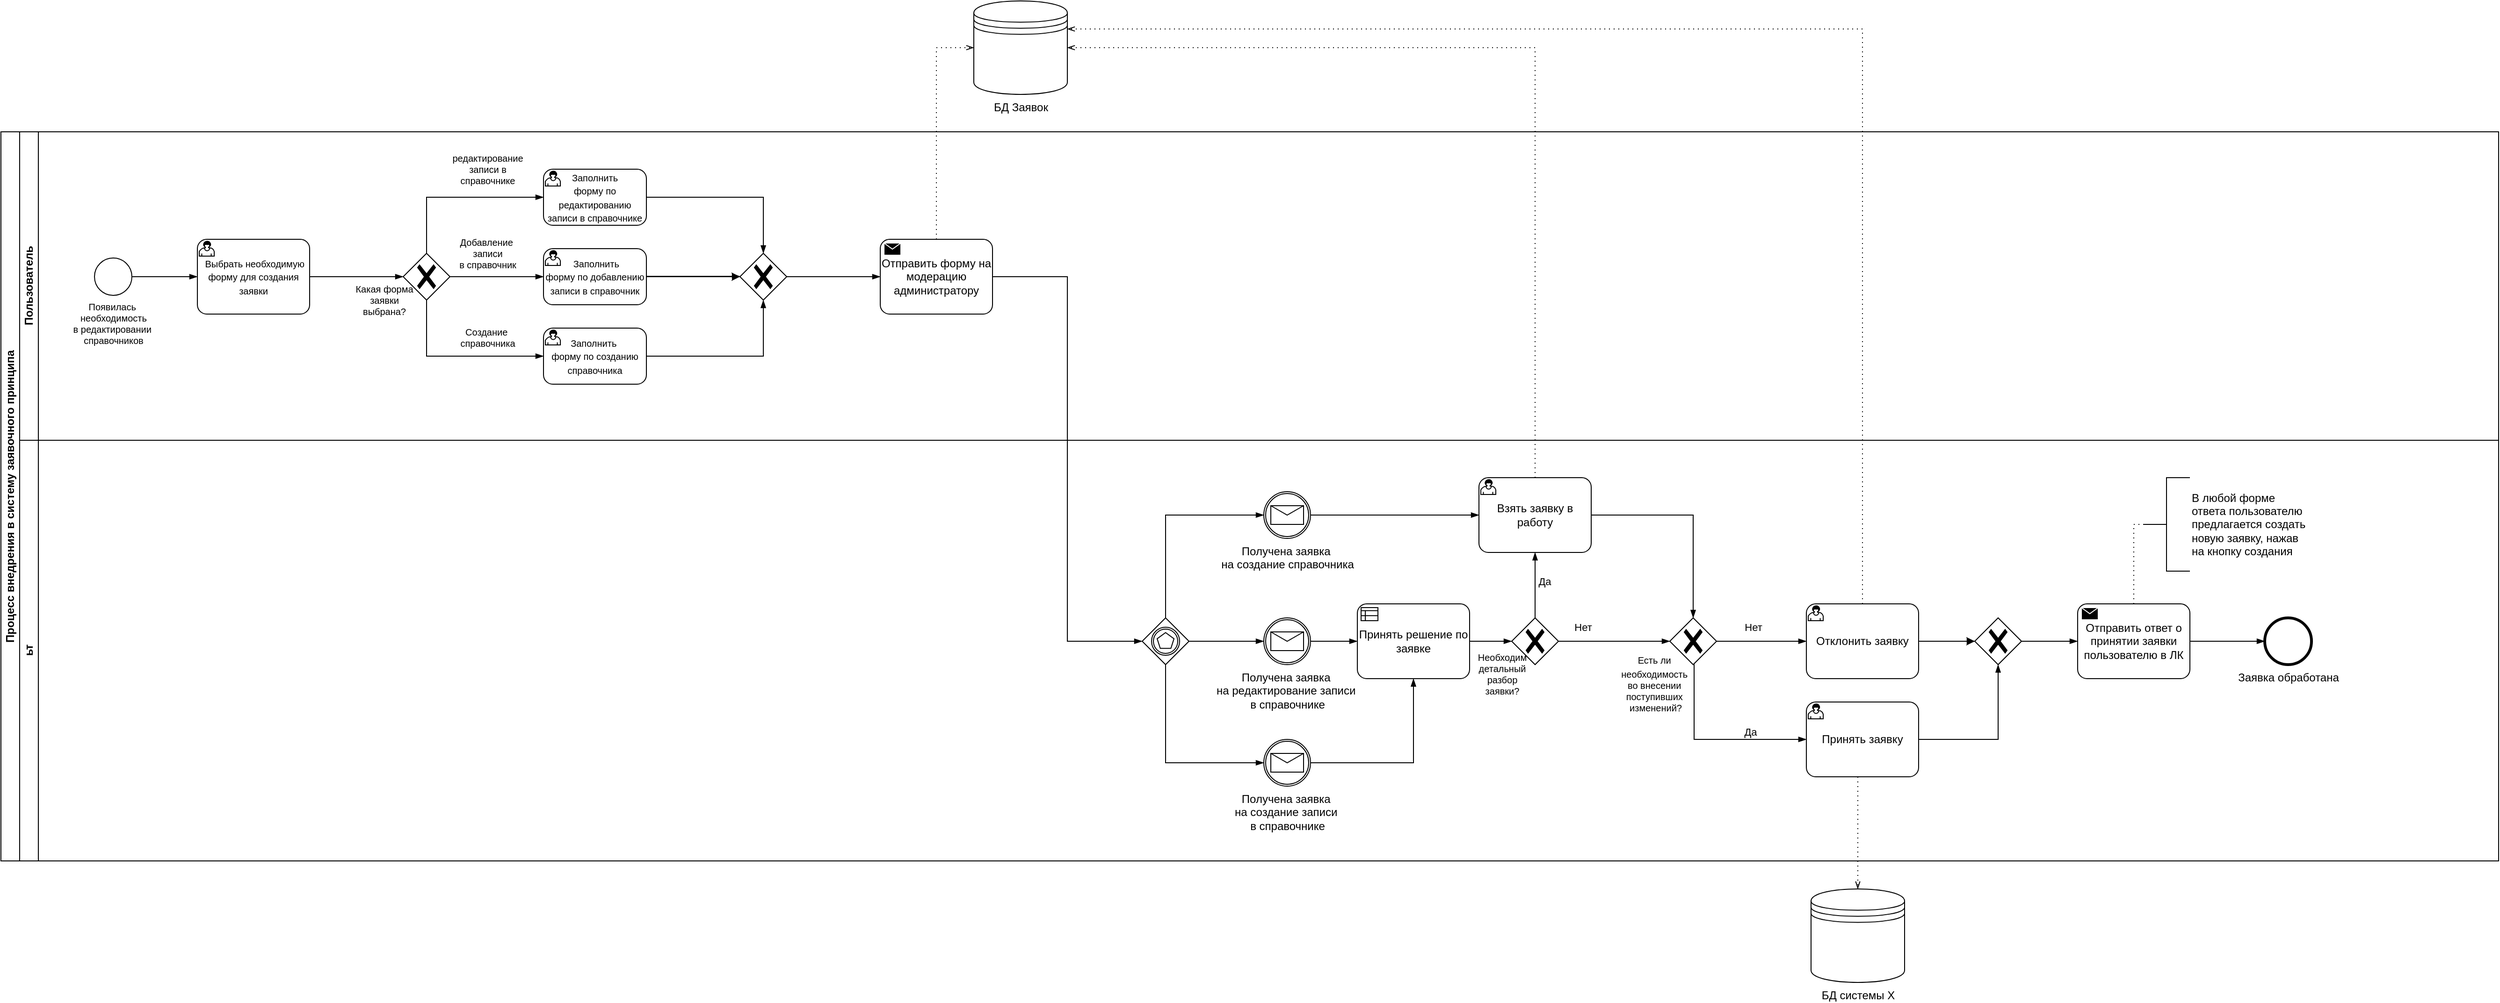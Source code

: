 <mxfile version="24.7.12">
  <diagram name="Страница — 1" id="1qv4vFxmNp9FjW8guF_z">
    <mxGraphModel dx="1481" dy="1618" grid="1" gridSize="10" guides="1" tooltips="1" connect="1" arrows="1" fold="1" page="1" pageScale="1" pageWidth="1169" pageHeight="827" math="0" shadow="0">
      <root>
        <mxCell id="0" />
        <mxCell id="1" parent="0" />
        <mxCell id="p0GBYBw1AZXwjJskAA-A-25" value="Процесс внедрения в систему заявочного принципа" style="swimlane;html=1;childLayout=stackLayout;resizeParent=1;resizeParentMax=0;horizontal=0;startSize=20;horizontalStack=0;whiteSpace=wrap;" parent="1" vertex="1">
          <mxGeometry x="20" y="30" width="2670" height="780" as="geometry" />
        </mxCell>
        <mxCell id="p0GBYBw1AZXwjJskAA-A-26" value="Пользователь" style="swimlane;html=1;startSize=20;horizontal=0;" parent="p0GBYBw1AZXwjJskAA-A-25" vertex="1">
          <mxGeometry x="20" width="2650" height="330" as="geometry" />
        </mxCell>
        <mxCell id="p0GBYBw1AZXwjJskAA-A-30" value="&lt;font style=&quot;font-size: 10px;&quot;&gt;Появилась&amp;nbsp;&lt;/font&gt;&lt;div style=&quot;font-size: 10px;&quot;&gt;&lt;font style=&quot;font-size: 10px;&quot;&gt;необходимость&lt;br style=&quot;font-size: 10px;&quot;&gt;в редактировании&amp;nbsp;&lt;/font&gt;&lt;/div&gt;&lt;div style=&quot;font-size: 10px;&quot;&gt;&lt;font style=&quot;font-size: 10px;&quot;&gt;справочников&lt;/font&gt;&lt;/div&gt;" style="points=[[0.145,0.145,0],[0.5,0,0],[0.855,0.145,0],[1,0.5,0],[0.855,0.855,0],[0.5,1,0],[0.145,0.855,0],[0,0.5,0]];shape=mxgraph.bpmn.event;html=1;verticalLabelPosition=bottom;labelBackgroundColor=#ffffff;verticalAlign=top;align=center;perimeter=ellipsePerimeter;outlineConnect=0;aspect=fixed;outline=standard;symbol=general;fontSize=10;" parent="p0GBYBw1AZXwjJskAA-A-26" vertex="1">
          <mxGeometry x="80" y="135" width="40" height="40" as="geometry" />
        </mxCell>
        <mxCell id="p0GBYBw1AZXwjJskAA-A-43" value="" style="edgeStyle=elbowEdgeStyle;fontSize=12;html=1;endArrow=blockThin;endFill=1;rounded=0;exitX=1;exitY=0.5;exitDx=0;exitDy=0;exitPerimeter=0;entryX=0;entryY=0.5;entryDx=0;entryDy=0;entryPerimeter=0;" parent="p0GBYBw1AZXwjJskAA-A-26" source="p0GBYBw1AZXwjJskAA-A-30" target="p0GBYBw1AZXwjJskAA-A-64" edge="1">
          <mxGeometry width="160" relative="1" as="geometry">
            <mxPoint x="170" y="170" as="sourcePoint" />
            <mxPoint x="190" y="155" as="targetPoint" />
          </mxGeometry>
        </mxCell>
        <mxCell id="p0GBYBw1AZXwjJskAA-A-44" value="" style="points=[[0.25,0.25,0],[0.5,0,0],[0.75,0.25,0],[1,0.5,0],[0.75,0.75,0],[0.5,1,0],[0.25,0.75,0],[0,0.5,0]];shape=mxgraph.bpmn.gateway2;html=1;verticalLabelPosition=bottom;labelBackgroundColor=#ffffff;verticalAlign=top;align=center;perimeter=rhombusPerimeter;outlineConnect=0;outline=none;symbol=none;gwType=exclusive;" parent="p0GBYBw1AZXwjJskAA-A-26" vertex="1">
          <mxGeometry x="410" y="130" width="50" height="50" as="geometry" />
        </mxCell>
        <mxCell id="p0GBYBw1AZXwjJskAA-A-45" value="" style="edgeStyle=elbowEdgeStyle;fontSize=12;html=1;endArrow=blockThin;endFill=1;rounded=0;exitX=1;exitY=0.5;exitDx=0;exitDy=0;exitPerimeter=0;entryX=0;entryY=0.5;entryDx=0;entryDy=0;entryPerimeter=0;" parent="p0GBYBw1AZXwjJskAA-A-26" source="p0GBYBw1AZXwjJskAA-A-64" target="p0GBYBw1AZXwjJskAA-A-44" edge="1">
          <mxGeometry width="160" relative="1" as="geometry">
            <mxPoint x="310" y="155" as="sourcePoint" />
            <mxPoint x="500" y="170" as="targetPoint" />
          </mxGeometry>
        </mxCell>
        <mxCell id="p0GBYBw1AZXwjJskAA-A-51" value="" style="edgeStyle=elbowEdgeStyle;fontSize=12;html=1;endArrow=blockThin;endFill=1;rounded=0;exitX=0.5;exitY=0;exitDx=0;exitDy=0;exitPerimeter=0;entryX=0;entryY=0.5;entryDx=0;entryDy=0;entryPerimeter=0;fillColor=#f5f5f5;strokeColor=#000000;" parent="p0GBYBw1AZXwjJskAA-A-26" source="p0GBYBw1AZXwjJskAA-A-44" edge="1">
          <mxGeometry width="160" relative="1" as="geometry">
            <mxPoint x="450" y="115" as="sourcePoint" />
            <mxPoint x="560" y="70" as="targetPoint" />
            <Array as="points">
              <mxPoint x="435" y="100" />
            </Array>
          </mxGeometry>
        </mxCell>
        <mxCell id="p0GBYBw1AZXwjJskAA-A-54" value="&lt;font style=&quot;font-size: 10px;&quot;&gt;редактирование&lt;/font&gt;&lt;div style=&quot;font-size: 10px;&quot;&gt;&lt;font style=&quot;font-size: 10px;&quot;&gt;записи в&lt;br&gt;&lt;/font&gt;&lt;div style=&quot;&quot;&gt;&lt;font style=&quot;font-size: 10px;&quot;&gt;справочнике&lt;/font&gt;&lt;/div&gt;&lt;/div&gt;" style="edgeLabel;html=1;align=center;verticalAlign=middle;resizable=0;points=[];fontSize=11;" parent="p0GBYBw1AZXwjJskAA-A-51" vertex="1" connectable="0">
          <mxGeometry x="-0.026" y="2" relative="1" as="geometry">
            <mxPoint x="35" y="-28" as="offset" />
          </mxGeometry>
        </mxCell>
        <mxCell id="p0GBYBw1AZXwjJskAA-A-52" value="" style="edgeStyle=elbowEdgeStyle;fontSize=12;html=1;endArrow=blockThin;endFill=1;rounded=0;exitX=0.5;exitY=1;exitDx=0;exitDy=0;exitPerimeter=0;entryX=0;entryY=0.5;entryDx=0;entryDy=0;entryPerimeter=0;" parent="p0GBYBw1AZXwjJskAA-A-26" source="p0GBYBw1AZXwjJskAA-A-44" target="p0GBYBw1AZXwjJskAA-A-67" edge="1">
          <mxGeometry width="160" relative="1" as="geometry">
            <mxPoint x="435" y="300" as="sourcePoint" />
            <mxPoint x="560" y="240" as="targetPoint" />
            <Array as="points">
              <mxPoint x="435" y="270" />
            </Array>
          </mxGeometry>
        </mxCell>
        <mxCell id="p0GBYBw1AZXwjJskAA-A-56" value="&lt;font style=&quot;font-size: 10px;&quot;&gt;Создание&amp;nbsp;&lt;/font&gt;&lt;div style=&quot;font-size: 10px;&quot;&gt;&lt;font style=&quot;font-size: 10px;&quot;&gt;справочника&lt;/font&gt;&lt;/div&gt;" style="edgeLabel;html=1;align=center;verticalAlign=middle;resizable=0;points=[];" parent="p0GBYBw1AZXwjJskAA-A-52" vertex="1" connectable="0">
          <mxGeometry x="0.088" y="2" relative="1" as="geometry">
            <mxPoint x="24" y="-18" as="offset" />
          </mxGeometry>
        </mxCell>
        <mxCell id="p0GBYBw1AZXwjJskAA-A-61" style="edgeStyle=none;rounded=0;orthogonalLoop=1;jettySize=auto;html=1;exitX=0.75;exitY=0;exitDx=0;exitDy=0;exitPerimeter=0;" parent="p0GBYBw1AZXwjJskAA-A-26" edge="1">
          <mxGeometry relative="1" as="geometry">
            <mxPoint x="642.5" y="210" as="sourcePoint" />
            <mxPoint x="642.5" y="210" as="targetPoint" />
          </mxGeometry>
        </mxCell>
        <mxCell id="p0GBYBw1AZXwjJskAA-A-49" value="" style="edgeStyle=elbowEdgeStyle;fontSize=12;html=1;endArrow=blockThin;endFill=1;rounded=0;exitX=1;exitY=0.5;exitDx=0;exitDy=0;exitPerimeter=0;entryX=0;entryY=0.5;entryDx=0;entryDy=0;entryPerimeter=0;" parent="p0GBYBw1AZXwjJskAA-A-26" source="p0GBYBw1AZXwjJskAA-A-44" target="p0GBYBw1AZXwjJskAA-A-66" edge="1">
          <mxGeometry width="160" relative="1" as="geometry">
            <mxPoint x="480" y="154.72" as="sourcePoint" />
            <mxPoint x="560" y="155" as="targetPoint" />
          </mxGeometry>
        </mxCell>
        <mxCell id="p0GBYBw1AZXwjJskAA-A-55" value="&lt;font style=&quot;font-size: 10px;&quot;&gt;Добавление&amp;nbsp;&lt;/font&gt;&lt;div style=&quot;font-size: 10px;&quot;&gt;&lt;font style=&quot;font-size: 10px;&quot;&gt;записи&lt;/font&gt;&lt;div&gt;&lt;font style=&quot;font-size: 10px;&quot;&gt;в справочник&lt;/font&gt;&lt;/div&gt;&lt;/div&gt;" style="edgeLabel;html=1;align=center;verticalAlign=middle;resizable=0;points=[];" parent="p0GBYBw1AZXwjJskAA-A-49" vertex="1" connectable="0">
          <mxGeometry x="-0.316" relative="1" as="geometry">
            <mxPoint x="6" y="-25" as="offset" />
          </mxGeometry>
        </mxCell>
        <mxCell id="p0GBYBw1AZXwjJskAA-A-64" value="&lt;span style=&quot;font-size: 10px;&quot;&gt;&amp;nbsp;Выбрать необходимую форму для создания заявки&lt;/span&gt;" style="points=[[0.25,0,0],[0.5,0,0],[0.75,0,0],[1,0.25,0],[1,0.5,0],[1,0.75,0],[0.75,1,0],[0.5,1,0],[0.25,1,0],[0,0.75,0],[0,0.5,0],[0,0.25,0]];shape=mxgraph.bpmn.task;whiteSpace=wrap;rectStyle=rounded;size=10;html=1;container=1;expand=0;collapsible=0;taskMarker=user;" parent="p0GBYBw1AZXwjJskAA-A-26" vertex="1">
          <mxGeometry x="190" y="115" width="120" height="80" as="geometry" />
        </mxCell>
        <mxCell id="p0GBYBw1AZXwjJskAA-A-65" value="&lt;span style=&quot;font-size: 10px;&quot;&gt;&amp;nbsp;Заполнить&amp;nbsp;&lt;/span&gt;&lt;div&gt;&lt;span style=&quot;font-size: 10px; background-color: initial;&quot;&gt;форму по редактированию записи в справочнике&lt;/span&gt;&lt;/div&gt;" style="points=[[0.25,0,0],[0.5,0,0],[0.75,0,0],[1,0.25,0],[1,0.5,0],[1,0.75,0],[0.75,1,0],[0.5,1,0],[0.25,1,0],[0,0.75,0],[0,0.5,0],[0,0.25,0]];shape=mxgraph.bpmn.task;whiteSpace=wrap;rectStyle=rounded;size=10;html=1;container=1;expand=0;collapsible=0;taskMarker=user;" parent="p0GBYBw1AZXwjJskAA-A-26" vertex="1">
          <mxGeometry x="560" y="40" width="110" height="60" as="geometry" />
        </mxCell>
        <mxCell id="p0GBYBw1AZXwjJskAA-A-67" value="&lt;span style=&quot;font-size: 10px;&quot;&gt;Заполнить&amp;nbsp;&lt;/span&gt;&lt;div&gt;&lt;span style=&quot;font-size: 10px;&quot;&gt;форму&amp;nbsp;&lt;/span&gt;&lt;span style=&quot;font-size: 10px; background-color: initial;&quot;&gt;по созданию справочника&lt;/span&gt;&lt;/div&gt;" style="points=[[0.25,0,0],[0.5,0,0],[0.75,0,0],[1,0.25,0],[1,0.5,0],[1,0.75,0],[0.75,1,0],[0.5,1,0],[0.25,1,0],[0,0.75,0],[0,0.5,0],[0,0.25,0]];shape=mxgraph.bpmn.task;whiteSpace=wrap;rectStyle=rounded;size=10;html=1;container=1;expand=0;collapsible=0;taskMarker=user;" parent="p0GBYBw1AZXwjJskAA-A-26" vertex="1">
          <mxGeometry x="560" y="210" width="110" height="60" as="geometry" />
        </mxCell>
        <mxCell id="p0GBYBw1AZXwjJskAA-A-73" value="" style="edgeStyle=none;rounded=0;orthogonalLoop=1;jettySize=auto;html=1;exitX=1;exitY=0.5;exitDx=0;exitDy=0;exitPerimeter=0;entryX=0;entryY=0.5;entryDx=0;entryDy=0;entryPerimeter=0;" parent="p0GBYBw1AZXwjJskAA-A-26" source="p0GBYBw1AZXwjJskAA-A-66" target="p0GBYBw1AZXwjJskAA-A-68" edge="1">
          <mxGeometry relative="1" as="geometry" />
        </mxCell>
        <mxCell id="p0GBYBw1AZXwjJskAA-A-66" value="&lt;span style=&quot;font-size: 10px;&quot;&gt;&amp;nbsp; Заполнить&amp;nbsp;&lt;/span&gt;&lt;div&gt;&lt;span style=&quot;font-size: 10px;&quot;&gt;форму по добавлению записи в справочник&lt;/span&gt;&lt;/div&gt;" style="points=[[0.25,0,0],[0.5,0,0],[0.75,0,0],[1,0.25,0],[1,0.5,0],[1,0.75,0],[0.75,1,0],[0.5,1,0],[0.25,1,0],[0,0.75,0],[0,0.5,0],[0,0.25,0]];shape=mxgraph.bpmn.task;whiteSpace=wrap;rectStyle=rounded;size=10;html=1;container=1;expand=0;collapsible=0;taskMarker=user;" parent="p0GBYBw1AZXwjJskAA-A-26" vertex="1">
          <mxGeometry x="560" y="125" width="110" height="60" as="geometry" />
        </mxCell>
        <mxCell id="p0GBYBw1AZXwjJskAA-A-68" value="" style="points=[[0.25,0.25,0],[0.5,0,0],[0.75,0.25,0],[1,0.5,0],[0.75,0.75,0],[0.5,1,0],[0.25,0.75,0],[0,0.5,0]];shape=mxgraph.bpmn.gateway2;html=1;verticalLabelPosition=bottom;labelBackgroundColor=#ffffff;verticalAlign=top;align=center;perimeter=rhombusPerimeter;outlineConnect=0;outline=none;symbol=none;gwType=exclusive;" parent="p0GBYBw1AZXwjJskAA-A-26" vertex="1">
          <mxGeometry x="770" y="130" width="50" height="50" as="geometry" />
        </mxCell>
        <mxCell id="p0GBYBw1AZXwjJskAA-A-69" value="" style="edgeStyle=elbowEdgeStyle;fontSize=12;html=1;endArrow=blockThin;endFill=1;rounded=0;exitX=1;exitY=0.5;exitDx=0;exitDy=0;exitPerimeter=0;entryX=0.5;entryY=1;entryDx=0;entryDy=0;entryPerimeter=0;fillColor=#f5f5f5;strokeColor=#000000;" parent="p0GBYBw1AZXwjJskAA-A-26" source="p0GBYBw1AZXwjJskAA-A-67" target="p0GBYBw1AZXwjJskAA-A-68" edge="1">
          <mxGeometry width="160" relative="1" as="geometry">
            <mxPoint x="670" y="245" as="sourcePoint" />
            <mxPoint x="795" y="185" as="targetPoint" />
            <Array as="points">
              <mxPoint x="795" y="210" />
            </Array>
          </mxGeometry>
        </mxCell>
        <mxCell id="p0GBYBw1AZXwjJskAA-A-71" value="" style="edgeStyle=elbowEdgeStyle;fontSize=12;html=1;endArrow=blockThin;endFill=1;rounded=0;exitX=1;exitY=0.5;exitDx=0;exitDy=0;exitPerimeter=0;entryX=0;entryY=0.5;entryDx=0;entryDy=0;entryPerimeter=0;" parent="p0GBYBw1AZXwjJskAA-A-26" edge="1">
          <mxGeometry width="160" relative="1" as="geometry">
            <mxPoint x="670" y="154.63" as="sourcePoint" />
            <mxPoint x="770" y="154.63" as="targetPoint" />
          </mxGeometry>
        </mxCell>
        <mxCell id="p0GBYBw1AZXwjJskAA-A-74" value="" style="edgeStyle=elbowEdgeStyle;fontSize=12;html=1;endArrow=blockThin;endFill=1;rounded=0;exitX=1;exitY=0.5;exitDx=0;exitDy=0;exitPerimeter=0;entryX=0.5;entryY=0;entryDx=0;entryDy=0;entryPerimeter=0;fillColor=#f5f5f5;strokeColor=#000000;" parent="p0GBYBw1AZXwjJskAA-A-26" source="p0GBYBw1AZXwjJskAA-A-65" target="p0GBYBw1AZXwjJskAA-A-68" edge="1">
          <mxGeometry width="160" relative="1" as="geometry">
            <mxPoint x="670" y="115" as="sourcePoint" />
            <mxPoint x="795" y="55" as="targetPoint" />
            <Array as="points">
              <mxPoint x="795" y="85" />
            </Array>
          </mxGeometry>
        </mxCell>
        <mxCell id="p0GBYBw1AZXwjJskAA-A-75" value="Отправить форму на модерацию администратору" style="points=[[0.25,0,0],[0.5,0,0],[0.75,0,0],[1,0.25,0],[1,0.5,0],[1,0.75,0],[0.75,1,0],[0.5,1,0],[0.25,1,0],[0,0.75,0],[0,0.5,0],[0,0.25,0]];shape=mxgraph.bpmn.task;whiteSpace=wrap;rectStyle=rounded;size=10;html=1;container=1;expand=0;collapsible=0;taskMarker=send;" parent="p0GBYBw1AZXwjJskAA-A-26" vertex="1">
          <mxGeometry x="920" y="115" width="120" height="80" as="geometry" />
        </mxCell>
        <mxCell id="p0GBYBw1AZXwjJskAA-A-76" value="" style="edgeStyle=elbowEdgeStyle;fontSize=12;html=1;endArrow=blockThin;endFill=1;rounded=0;exitX=1;exitY=0.5;exitDx=0;exitDy=0;exitPerimeter=0;entryX=0;entryY=0.5;entryDx=0;entryDy=0;entryPerimeter=0;" parent="p0GBYBw1AZXwjJskAA-A-26" source="p0GBYBw1AZXwjJskAA-A-68" target="p0GBYBw1AZXwjJskAA-A-75" edge="1">
          <mxGeometry width="160" relative="1" as="geometry">
            <mxPoint x="820" y="154.63" as="sourcePoint" />
            <mxPoint x="920" y="154.63" as="targetPoint" />
          </mxGeometry>
        </mxCell>
        <mxCell id="EYE6h6jt7aNcyirHuhzn-65" value="Какая форма заявки выбрана?" style="text;html=1;strokeColor=none;fillColor=none;align=center;verticalAlign=middle;whiteSpace=wrap;rounded=0;fontSize=10;" parent="p0GBYBw1AZXwjJskAA-A-26" vertex="1">
          <mxGeometry x="350" y="165" width="80" height="30" as="geometry" />
        </mxCell>
        <mxCell id="p0GBYBw1AZXwjJskAA-A-78" value="" style="edgeStyle=elbowEdgeStyle;fontSize=12;html=1;endArrow=blockThin;endFill=1;rounded=0;exitX=1;exitY=0.5;exitDx=0;exitDy=0;exitPerimeter=0;curved=0;" parent="p0GBYBw1AZXwjJskAA-A-25" source="p0GBYBw1AZXwjJskAA-A-75" target="EYE6h6jt7aNcyirHuhzn-10" edge="1">
          <mxGeometry width="160" relative="1" as="geometry">
            <mxPoint x="1030" y="290" as="sourcePoint" />
            <mxPoint x="1110" y="530" as="targetPoint" />
          </mxGeometry>
        </mxCell>
        <mxCell id="p0GBYBw1AZXwjJskAA-A-28" value="ьт" style="swimlane;html=1;startSize=20;horizontal=0;" parent="p0GBYBw1AZXwjJskAA-A-25" vertex="1">
          <mxGeometry x="20" y="330" width="2650" height="450" as="geometry" />
        </mxCell>
        <mxCell id="EYE6h6jt7aNcyirHuhzn-10" value="" style="points=[[0.25,0.25,0],[0.5,0,0],[0.75,0.25,0],[1,0.5,0],[0.75,0.75,0],[0.5,1,0],[0.25,0.75,0],[0,0.5,0]];shape=mxgraph.bpmn.gateway2;html=1;verticalLabelPosition=bottom;labelBackgroundColor=#ffffff;verticalAlign=top;align=center;perimeter=rhombusPerimeter;outlineConnect=0;outline=catching;symbol=multiple;" parent="p0GBYBw1AZXwjJskAA-A-28" vertex="1">
          <mxGeometry x="1200" y="190" width="50" height="50" as="geometry" />
        </mxCell>
        <mxCell id="EYE6h6jt7aNcyirHuhzn-18" value="Получена заявка&amp;nbsp;&lt;div&gt;на создание справочника&lt;/div&gt;" style="points=[[0.145,0.145,0],[0.5,0,0],[0.855,0.145,0],[1,0.5,0],[0.855,0.855,0],[0.5,1,0],[0.145,0.855,0],[0,0.5,0]];shape=mxgraph.bpmn.event;html=1;verticalLabelPosition=bottom;labelBackgroundColor=#ffffff;verticalAlign=top;align=center;perimeter=ellipsePerimeter;outlineConnect=0;aspect=fixed;outline=catching;symbol=message;" parent="p0GBYBw1AZXwjJskAA-A-28" vertex="1">
          <mxGeometry x="1330" y="55" width="50" height="50" as="geometry" />
        </mxCell>
        <mxCell id="EYE6h6jt7aNcyirHuhzn-17" value="Получена заявка&amp;nbsp;&lt;div&gt;на редактирование записи&amp;nbsp;&lt;/div&gt;&lt;div&gt;в справочнике&lt;/div&gt;" style="points=[[0.145,0.145,0],[0.5,0,0],[0.855,0.145,0],[1,0.5,0],[0.855,0.855,0],[0.5,1,0],[0.145,0.855,0],[0,0.5,0]];shape=mxgraph.bpmn.event;html=1;verticalLabelPosition=bottom;labelBackgroundColor=#ffffff;verticalAlign=top;align=center;perimeter=ellipsePerimeter;outlineConnect=0;aspect=fixed;outline=catching;symbol=message;" parent="p0GBYBw1AZXwjJskAA-A-28" vertex="1">
          <mxGeometry x="1330" y="190" width="50" height="50" as="geometry" />
        </mxCell>
        <mxCell id="EYE6h6jt7aNcyirHuhzn-16" value="Получена заявка&amp;nbsp;&lt;div&gt;на создание записи&amp;nbsp;&lt;/div&gt;&lt;div&gt;в справочнике&lt;/div&gt;" style="points=[[0.145,0.145,0],[0.5,0,0],[0.855,0.145,0],[1,0.5,0],[0.855,0.855,0],[0.5,1,0],[0.145,0.855,0],[0,0.5,0]];shape=mxgraph.bpmn.event;html=1;verticalLabelPosition=bottom;labelBackgroundColor=#ffffff;verticalAlign=top;align=center;perimeter=ellipsePerimeter;outlineConnect=0;aspect=fixed;outline=catching;symbol=message;" parent="p0GBYBw1AZXwjJskAA-A-28" vertex="1">
          <mxGeometry x="1330" y="320" width="50" height="50" as="geometry" />
        </mxCell>
        <mxCell id="EYE6h6jt7aNcyirHuhzn-14" value="" style="edgeStyle=elbowEdgeStyle;fontSize=12;html=1;endArrow=blockThin;endFill=1;rounded=0;exitX=1;exitY=0.5;exitDx=0;exitDy=0;exitPerimeter=0;entryX=0;entryY=0.5;entryDx=0;entryDy=0;entryPerimeter=0;" parent="p0GBYBw1AZXwjJskAA-A-28" source="EYE6h6jt7aNcyirHuhzn-10" target="EYE6h6jt7aNcyirHuhzn-17" edge="1">
          <mxGeometry width="160" relative="1" as="geometry">
            <mxPoint x="1420" y="160" as="sourcePoint" />
            <mxPoint x="1580" y="160" as="targetPoint" />
          </mxGeometry>
        </mxCell>
        <mxCell id="EYE6h6jt7aNcyirHuhzn-15" value="" style="edgeStyle=elbowEdgeStyle;fontSize=12;html=1;endArrow=blockThin;endFill=1;rounded=0;exitX=0.5;exitY=0;exitDx=0;exitDy=0;exitPerimeter=0;entryX=0;entryY=0.5;entryDx=0;entryDy=0;entryPerimeter=0;" parent="p0GBYBw1AZXwjJskAA-A-28" source="EYE6h6jt7aNcyirHuhzn-10" target="EYE6h6jt7aNcyirHuhzn-18" edge="1">
          <mxGeometry width="160" relative="1" as="geometry">
            <mxPoint x="1400" y="60" as="sourcePoint" />
            <mxPoint x="1560" y="60" as="targetPoint" />
            <Array as="points">
              <mxPoint x="1225" y="170" />
            </Array>
          </mxGeometry>
        </mxCell>
        <mxCell id="EYE6h6jt7aNcyirHuhzn-13" value="" style="edgeStyle=elbowEdgeStyle;fontSize=12;html=1;endArrow=blockThin;endFill=1;rounded=0;exitX=0.5;exitY=1;exitDx=0;exitDy=0;exitPerimeter=0;entryX=0;entryY=0.5;entryDx=0;entryDy=0;entryPerimeter=0;" parent="p0GBYBw1AZXwjJskAA-A-28" source="EYE6h6jt7aNcyirHuhzn-10" target="EYE6h6jt7aNcyirHuhzn-16" edge="1">
          <mxGeometry width="160" relative="1" as="geometry">
            <mxPoint x="1380" y="40" as="sourcePoint" />
            <mxPoint x="1540" y="40" as="targetPoint" />
            <Array as="points">
              <mxPoint x="1225" y="260" />
            </Array>
          </mxGeometry>
        </mxCell>
        <mxCell id="EYE6h6jt7aNcyirHuhzn-24" value="" style="edgeStyle=elbowEdgeStyle;fontSize=12;html=1;endArrow=blockThin;endFill=1;rounded=0;exitX=1;exitY=0.5;exitDx=0;exitDy=0;exitPerimeter=0;entryX=0;entryY=0.5;entryDx=0;entryDy=0;entryPerimeter=0;" parent="p0GBYBw1AZXwjJskAA-A-28" source="EYE6h6jt7aNcyirHuhzn-18" edge="1">
          <mxGeometry width="160" relative="1" as="geometry">
            <mxPoint x="1260" y="295" as="sourcePoint" />
            <mxPoint x="1560" y="80" as="targetPoint" />
          </mxGeometry>
        </mxCell>
        <mxCell id="EYE6h6jt7aNcyirHuhzn-40" value="&lt;div&gt;&lt;br&gt;&lt;/div&gt;" style="points=[[0.25,0.25,0],[0.5,0,0],[0.75,0.25,0],[1,0.5,0],[0.75,0.75,0],[0.5,1,0],[0.25,0.75,0],[0,0.5,0]];shape=mxgraph.bpmn.gateway2;html=1;verticalLabelPosition=bottom;labelBackgroundColor=#ffffff;verticalAlign=top;align=center;perimeter=rhombusPerimeter;outlineConnect=0;outline=none;symbol=none;gwType=exclusive;" parent="p0GBYBw1AZXwjJskAA-A-28" vertex="1">
          <mxGeometry x="1764" y="190" width="50" height="50" as="geometry" />
        </mxCell>
        <mxCell id="EYE6h6jt7aNcyirHuhzn-47" value="" style="points=[[0.25,0.25,0],[0.5,0,0],[0.75,0.25,0],[1,0.5,0],[0.75,0.75,0],[0.5,1,0],[0.25,0.75,0],[0,0.5,0]];shape=mxgraph.bpmn.gateway2;html=1;verticalLabelPosition=bottom;labelBackgroundColor=#ffffff;verticalAlign=top;align=center;perimeter=rhombusPerimeter;outlineConnect=0;outline=none;symbol=none;gwType=exclusive;" parent="p0GBYBw1AZXwjJskAA-A-28" vertex="1">
          <mxGeometry x="1595" y="190.0" width="50" height="50" as="geometry" />
        </mxCell>
        <mxCell id="EYE6h6jt7aNcyirHuhzn-52" value="" style="edgeStyle=elbowEdgeStyle;fontSize=12;html=1;endArrow=blockThin;endFill=1;rounded=0;exitX=1;exitY=0.5;exitDx=0;exitDy=0;exitPerimeter=0;entryX=0;entryY=0.5;entryDx=0;entryDy=0;entryPerimeter=0;" parent="p0GBYBw1AZXwjJskAA-A-28" source="EYE6h6jt7aNcyirHuhzn-124" target="EYE6h6jt7aNcyirHuhzn-47" edge="1">
          <mxGeometry width="160" relative="1" as="geometry">
            <mxPoint x="1550" y="215" as="sourcePoint" />
            <mxPoint x="1620" y="370" as="targetPoint" />
          </mxGeometry>
        </mxCell>
        <mxCell id="EYE6h6jt7aNcyirHuhzn-55" value="" style="edgeStyle=elbowEdgeStyle;fontSize=12;html=1;endArrow=blockThin;endFill=1;rounded=0;exitX=1;exitY=0.5;exitDx=0;exitDy=0;exitPerimeter=0;entryX=0;entryY=0.5;entryDx=0;entryDy=0;entryPerimeter=0;" parent="p0GBYBw1AZXwjJskAA-A-28" source="EYE6h6jt7aNcyirHuhzn-17" target="EYE6h6jt7aNcyirHuhzn-124" edge="1">
          <mxGeometry width="160" relative="1" as="geometry">
            <mxPoint x="1440" y="330" as="sourcePoint" />
            <mxPoint x="1430" y="215" as="targetPoint" />
          </mxGeometry>
        </mxCell>
        <mxCell id="EYE6h6jt7aNcyirHuhzn-58" value="" style="edgeStyle=elbowEdgeStyle;fontSize=12;html=1;endArrow=blockThin;endFill=1;rounded=0;exitX=1;exitY=0.5;exitDx=0;exitDy=0;exitPerimeter=0;entryX=0.5;entryY=1;entryDx=0;entryDy=0;entryPerimeter=0;" parent="p0GBYBw1AZXwjJskAA-A-28" source="EYE6h6jt7aNcyirHuhzn-16" target="EYE6h6jt7aNcyirHuhzn-124" edge="1">
          <mxGeometry width="160" relative="1" as="geometry">
            <mxPoint x="1380" y="405" as="sourcePoint" />
            <mxPoint x="1490" y="255" as="targetPoint" />
            <Array as="points">
              <mxPoint x="1490" y="330" />
            </Array>
          </mxGeometry>
        </mxCell>
        <mxCell id="EYE6h6jt7aNcyirHuhzn-62" value="Необходим детальный разбор заявки?" style="text;html=1;strokeColor=none;fillColor=none;align=center;verticalAlign=middle;whiteSpace=wrap;rounded=0;fontSize=10;" parent="p0GBYBw1AZXwjJskAA-A-28" vertex="1">
          <mxGeometry x="1550" y="230" width="70" height="40" as="geometry" />
        </mxCell>
        <mxCell id="EYE6h6jt7aNcyirHuhzn-78" value="Отправить ответ о принятии заявки пользователю в ЛК" style="points=[[0.25,0,0],[0.5,0,0],[0.75,0,0],[1,0.25,0],[1,0.5,0],[1,0.75,0],[0.75,1,0],[0.5,1,0],[0.25,1,0],[0,0.75,0],[0,0.5,0],[0,0.25,0]];shape=mxgraph.bpmn.task;whiteSpace=wrap;rectStyle=rounded;size=10;html=1;container=1;expand=0;collapsible=0;taskMarker=send;" parent="p0GBYBw1AZXwjJskAA-A-28" vertex="1">
          <mxGeometry x="2200" y="175" width="120" height="80" as="geometry" />
        </mxCell>
        <mxCell id="EYE6h6jt7aNcyirHuhzn-82" value="" style="edgeStyle=elbowEdgeStyle;fontSize=12;html=1;endArrow=blockThin;endFill=1;rounded=0;exitX=1;exitY=0.5;exitDx=0;exitDy=0;exitPerimeter=0;entryX=0.5;entryY=0;entryDx=0;entryDy=0;entryPerimeter=0;" parent="p0GBYBw1AZXwjJskAA-A-28" target="EYE6h6jt7aNcyirHuhzn-40" edge="1">
          <mxGeometry width="160" relative="1" as="geometry">
            <mxPoint x="1680" y="80" as="sourcePoint" />
            <mxPoint x="1850" y="130" as="targetPoint" />
            <Array as="points">
              <mxPoint x="1789" y="100" />
            </Array>
          </mxGeometry>
        </mxCell>
        <mxCell id="EYE6h6jt7aNcyirHuhzn-83" value="" style="edgeStyle=elbowEdgeStyle;fontSize=12;html=1;endArrow=blockThin;endFill=1;rounded=0;exitX=1;exitY=0.5;exitDx=0;exitDy=0;exitPerimeter=0;entryX=0;entryY=0.5;entryDx=0;entryDy=0;entryPerimeter=0;" parent="p0GBYBw1AZXwjJskAA-A-28" source="EYE6h6jt7aNcyirHuhzn-47" target="EYE6h6jt7aNcyirHuhzn-40" edge="1">
          <mxGeometry width="160" relative="1" as="geometry">
            <mxPoint x="1690" y="170" as="sourcePoint" />
            <mxPoint x="1850" y="170" as="targetPoint" />
          </mxGeometry>
        </mxCell>
        <mxCell id="EYE6h6jt7aNcyirHuhzn-86" value="Нет" style="edgeLabel;html=1;align=center;verticalAlign=middle;resizable=0;points=[];" parent="EYE6h6jt7aNcyirHuhzn-83" vertex="1" connectable="0">
          <mxGeometry x="-0.267" y="2" relative="1" as="geometry">
            <mxPoint x="-18" y="-13" as="offset" />
          </mxGeometry>
        </mxCell>
        <mxCell id="EYE6h6jt7aNcyirHuhzn-84" value="" style="edgeStyle=elbowEdgeStyle;fontSize=12;html=1;endArrow=blockThin;endFill=1;rounded=0;exitX=0.5;exitY=1;exitDx=0;exitDy=0;exitPerimeter=0;entryX=0;entryY=0.5;entryDx=0;entryDy=0;entryPerimeter=0;" parent="p0GBYBw1AZXwjJskAA-A-28" source="EYE6h6jt7aNcyirHuhzn-40" target="EYE6h6jt7aNcyirHuhzn-119" edge="1">
          <mxGeometry width="160" relative="1" as="geometry">
            <mxPoint x="1785" y="320" as="sourcePoint" />
            <mxPoint x="1905" y="320" as="targetPoint" />
            <Array as="points">
              <mxPoint x="1790" y="280" />
            </Array>
          </mxGeometry>
        </mxCell>
        <mxCell id="EYE6h6jt7aNcyirHuhzn-94" value="Да" style="edgeLabel;html=1;align=center;verticalAlign=middle;resizable=0;points=[];" parent="EYE6h6jt7aNcyirHuhzn-84" vertex="1" connectable="0">
          <mxGeometry x="-0.617" relative="1" as="geometry">
            <mxPoint x="60" y="34" as="offset" />
          </mxGeometry>
        </mxCell>
        <mxCell id="EYE6h6jt7aNcyirHuhzn-88" value="&lt;font style=&quot;text-wrap: nowrap; font-size: 10px;&quot;&gt;Есть ли&amp;nbsp;&lt;/font&gt;&lt;div style=&quot;text-wrap: nowrap;&quot;&gt;&lt;font style=&quot;font-size: 10px;&quot;&gt;необходимость&amp;nbsp;&lt;/font&gt;&lt;div style=&quot;font-size: 10px;&quot;&gt;во внесении&amp;nbsp;&lt;div&gt;поступивших&amp;nbsp;&lt;/div&gt;&lt;div&gt;изменений?&lt;/div&gt;&lt;/div&gt;&lt;/div&gt;" style="text;html=1;strokeColor=none;fillColor=none;align=center;verticalAlign=middle;whiteSpace=wrap;rounded=0;" parent="p0GBYBw1AZXwjJskAA-A-28" vertex="1">
          <mxGeometry x="1714" y="230" width="70" height="60" as="geometry" />
        </mxCell>
        <mxCell id="EYE6h6jt7aNcyirHuhzn-96" value="" style="edgeStyle=elbowEdgeStyle;fontSize=12;html=1;endArrow=blockThin;endFill=1;rounded=0;exitX=0.5;exitY=0;exitDx=0;exitDy=0;exitPerimeter=0;entryX=0.5;entryY=1;entryDx=0;entryDy=0;entryPerimeter=0;elbow=vertical;" parent="p0GBYBw1AZXwjJskAA-A-28" source="EYE6h6jt7aNcyirHuhzn-47" target="EYE6h6jt7aNcyirHuhzn-122" edge="1">
          <mxGeometry width="160" relative="1" as="geometry">
            <mxPoint x="1780" y="270" as="sourcePoint" />
            <mxPoint x="1620" y="120" as="targetPoint" />
          </mxGeometry>
        </mxCell>
        <mxCell id="EYE6h6jt7aNcyirHuhzn-97" value="Да" style="edgeLabel;html=1;align=center;verticalAlign=middle;resizable=0;points=[];" parent="EYE6h6jt7aNcyirHuhzn-96" vertex="1" connectable="0">
          <mxGeometry x="0.306" y="-3" relative="1" as="geometry">
            <mxPoint x="7" y="6" as="offset" />
          </mxGeometry>
        </mxCell>
        <mxCell id="EYE6h6jt7aNcyirHuhzn-102" value="" style="edgeStyle=elbowEdgeStyle;fontSize=12;html=1;endArrow=blockThin;endFill=1;rounded=0;exitX=1;exitY=0.5;exitDx=0;exitDy=0;exitPerimeter=0;entryX=0;entryY=0.5;entryDx=0;entryDy=0;entryPerimeter=0;elbow=vertical;" parent="p0GBYBw1AZXwjJskAA-A-28" source="EYE6h6jt7aNcyirHuhzn-40" target="EYE6h6jt7aNcyirHuhzn-120" edge="1">
          <mxGeometry width="160" relative="1" as="geometry">
            <mxPoint x="1850" y="140" as="sourcePoint" />
            <mxPoint x="1905" y="215" as="targetPoint" />
          </mxGeometry>
        </mxCell>
        <mxCell id="EYE6h6jt7aNcyirHuhzn-103" value="Нет" style="edgeLabel;html=1;align=center;verticalAlign=middle;resizable=0;points=[];" parent="EYE6h6jt7aNcyirHuhzn-102" vertex="1" connectable="0">
          <mxGeometry x="0.2" y="-2" relative="1" as="geometry">
            <mxPoint x="-19" y="-17" as="offset" />
          </mxGeometry>
        </mxCell>
        <mxCell id="EYE6h6jt7aNcyirHuhzn-107" value="&lt;div&gt;&lt;br&gt;&lt;/div&gt;" style="points=[[0.25,0.25,0],[0.5,0,0],[0.75,0.25,0],[1,0.5,0],[0.75,0.75,0],[0.5,1,0],[0.25,0.75,0],[0,0.5,0]];shape=mxgraph.bpmn.gateway2;html=1;verticalLabelPosition=bottom;labelBackgroundColor=#ffffff;verticalAlign=top;align=center;perimeter=rhombusPerimeter;outlineConnect=0;outline=none;symbol=none;gwType=exclusive;" parent="p0GBYBw1AZXwjJskAA-A-28" vertex="1">
          <mxGeometry x="2090" y="190" width="50" height="50" as="geometry" />
        </mxCell>
        <mxCell id="EYE6h6jt7aNcyirHuhzn-112" value="" style="edgeStyle=elbowEdgeStyle;fontSize=12;html=1;endArrow=blockThin;endFill=1;rounded=0;exitX=1;exitY=0.5;exitDx=0;exitDy=0;exitPerimeter=0;entryX=0.5;entryY=1;entryDx=0;entryDy=0;entryPerimeter=0;" parent="p0GBYBw1AZXwjJskAA-A-28" source="EYE6h6jt7aNcyirHuhzn-119" target="EYE6h6jt7aNcyirHuhzn-107" edge="1">
          <mxGeometry width="160" relative="1" as="geometry">
            <mxPoint x="2025" y="320" as="sourcePoint" />
            <mxPoint x="1860" y="180" as="targetPoint" />
            <Array as="points">
              <mxPoint x="2115" y="280" />
            </Array>
          </mxGeometry>
        </mxCell>
        <mxCell id="EYE6h6jt7aNcyirHuhzn-113" value="" style="edgeStyle=elbowEdgeStyle;fontSize=12;html=1;endArrow=blockThin;endFill=1;rounded=0;exitX=1;exitY=0.5;exitDx=0;exitDy=0;exitPerimeter=0;entryX=0;entryY=0.5;entryDx=0;entryDy=0;entryPerimeter=0;" parent="p0GBYBw1AZXwjJskAA-A-28" target="EYE6h6jt7aNcyirHuhzn-107" edge="1">
          <mxGeometry width="160" relative="1" as="geometry">
            <mxPoint x="2025" y="215" as="sourcePoint" />
            <mxPoint x="2160" y="100" as="targetPoint" />
          </mxGeometry>
        </mxCell>
        <mxCell id="EYE6h6jt7aNcyirHuhzn-114" value="" style="edgeStyle=elbowEdgeStyle;fontSize=12;html=1;endArrow=blockThin;endFill=1;rounded=0;exitX=1;exitY=0.5;exitDx=0;exitDy=0;exitPerimeter=0;entryX=0;entryY=0.5;entryDx=0;entryDy=0;entryPerimeter=0;" parent="p0GBYBw1AZXwjJskAA-A-28" source="EYE6h6jt7aNcyirHuhzn-107" target="EYE6h6jt7aNcyirHuhzn-78" edge="1">
          <mxGeometry width="160" relative="1" as="geometry">
            <mxPoint x="2060" y="100" as="sourcePoint" />
            <mxPoint x="2220" y="100" as="targetPoint" />
          </mxGeometry>
        </mxCell>
        <mxCell id="EYE6h6jt7aNcyirHuhzn-115" value="" style="edgeStyle=elbowEdgeStyle;fontSize=12;html=1;endFill=0;startFill=0;endSize=6;startSize=6;dashed=1;dashPattern=1 4;endArrow=none;startArrow=none;rounded=0;exitX=0.5;exitY=0;exitDx=0;exitDy=0;exitPerimeter=0;entryX=0;entryY=0.5;entryDx=0;entryDy=0;entryPerimeter=0;" parent="p0GBYBw1AZXwjJskAA-A-28" source="EYE6h6jt7aNcyirHuhzn-78" target="EYE6h6jt7aNcyirHuhzn-116" edge="1">
          <mxGeometry width="160" relative="1" as="geometry">
            <mxPoint x="2130" y="55.0" as="sourcePoint" />
            <mxPoint x="2265" y="55.0" as="targetPoint" />
            <Array as="points">
              <mxPoint x="2260" y="100" />
            </Array>
          </mxGeometry>
        </mxCell>
        <mxCell id="EYE6h6jt7aNcyirHuhzn-116" value="В любой форме&lt;div&gt;ответа пользователю&lt;/div&gt;&lt;div&gt;предлагается создать&lt;/div&gt;&lt;div&gt;новую заявку, нажав&lt;/div&gt;&lt;div&gt;на кнопку создания&lt;/div&gt;" style="html=1;shape=mxgraph.flowchart.annotation_2;align=left;labelPosition=right;" parent="p0GBYBw1AZXwjJskAA-A-28" vertex="1">
          <mxGeometry x="2270" y="40.0" width="50" height="100" as="geometry" />
        </mxCell>
        <mxCell id="EYE6h6jt7aNcyirHuhzn-117" value="Заявка обработана" style="points=[[0.145,0.145,0],[0.5,0,0],[0.855,0.145,0],[1,0.5,0],[0.855,0.855,0],[0.5,1,0],[0.145,0.855,0],[0,0.5,0]];shape=mxgraph.bpmn.event;html=1;verticalLabelPosition=bottom;labelBackgroundColor=#ffffff;verticalAlign=top;align=center;perimeter=ellipsePerimeter;outlineConnect=0;aspect=fixed;outline=end;symbol=terminate2;" parent="p0GBYBw1AZXwjJskAA-A-28" vertex="1">
          <mxGeometry x="2400" y="190" width="50" height="50" as="geometry" />
        </mxCell>
        <mxCell id="EYE6h6jt7aNcyirHuhzn-118" value="" style="edgeStyle=elbowEdgeStyle;fontSize=12;html=1;endArrow=blockThin;endFill=1;rounded=0;exitX=1;exitY=0.5;exitDx=0;exitDy=0;exitPerimeter=0;entryX=0;entryY=0.5;entryDx=0;entryDy=0;entryPerimeter=0;" parent="p0GBYBw1AZXwjJskAA-A-28" source="EYE6h6jt7aNcyirHuhzn-78" target="EYE6h6jt7aNcyirHuhzn-117" edge="1">
          <mxGeometry width="160" relative="1" as="geometry">
            <mxPoint x="2260" y="330" as="sourcePoint" />
            <mxPoint x="2420" y="330" as="targetPoint" />
          </mxGeometry>
        </mxCell>
        <mxCell id="EYE6h6jt7aNcyirHuhzn-119" value="Принять заявку" style="points=[[0.25,0,0],[0.5,0,0],[0.75,0,0],[1,0.25,0],[1,0.5,0],[1,0.75,0],[0.75,1,0],[0.5,1,0],[0.25,1,0],[0,0.75,0],[0,0.5,0],[0,0.25,0]];shape=mxgraph.bpmn.task;whiteSpace=wrap;rectStyle=rounded;size=10;html=1;container=1;expand=0;collapsible=0;taskMarker=user;" parent="p0GBYBw1AZXwjJskAA-A-28" vertex="1">
          <mxGeometry x="1910" y="280" width="120" height="80" as="geometry" />
        </mxCell>
        <mxCell id="EYE6h6jt7aNcyirHuhzn-121" value="" style="edgeStyle=orthogonalEdgeStyle;rounded=0;orthogonalLoop=1;jettySize=auto;html=1;exitX=1;exitY=0.5;exitDx=0;exitDy=0;exitPerimeter=0;" parent="p0GBYBw1AZXwjJskAA-A-28" source="EYE6h6jt7aNcyirHuhzn-120" target="EYE6h6jt7aNcyirHuhzn-107" edge="1">
          <mxGeometry relative="1" as="geometry" />
        </mxCell>
        <mxCell id="EYE6h6jt7aNcyirHuhzn-120" value="Отклонить&lt;span style=&quot;background-color: initial;&quot;&gt;&amp;nbsp;заявку&lt;/span&gt;" style="points=[[0.25,0,0],[0.5,0,0],[0.75,0,0],[1,0.25,0],[1,0.5,0],[1,0.75,0],[0.75,1,0],[0.5,1,0],[0.25,1,0],[0,0.75,0],[0,0.5,0],[0,0.25,0]];shape=mxgraph.bpmn.task;whiteSpace=wrap;rectStyle=rounded;size=10;html=1;container=1;expand=0;collapsible=0;taskMarker=user;" parent="p0GBYBw1AZXwjJskAA-A-28" vertex="1">
          <mxGeometry x="1910" y="175" width="120" height="80" as="geometry" />
        </mxCell>
        <mxCell id="EYE6h6jt7aNcyirHuhzn-122" value="Взять заявку в работу" style="points=[[0.25,0,0],[0.5,0,0],[0.75,0,0],[1,0.25,0],[1,0.5,0],[1,0.75,0],[0.75,1,0],[0.5,1,0],[0.25,1,0],[0,0.75,0],[0,0.5,0],[0,0.25,0]];shape=mxgraph.bpmn.task;whiteSpace=wrap;rectStyle=rounded;size=10;html=1;container=1;expand=0;collapsible=0;taskMarker=user;" parent="p0GBYBw1AZXwjJskAA-A-28" vertex="1">
          <mxGeometry x="1560" y="40" width="120" height="80" as="geometry" />
        </mxCell>
        <mxCell id="EYE6h6jt7aNcyirHuhzn-124" value="Принять решение по заявке" style="points=[[0.25,0,0],[0.5,0,0],[0.75,0,0],[1,0.25,0],[1,0.5,0],[1,0.75,0],[0.75,1,0],[0.5,1,0],[0.25,1,0],[0,0.75,0],[0,0.5,0],[0,0.25,0]];shape=mxgraph.bpmn.task;whiteSpace=wrap;rectStyle=rounded;size=10;html=1;container=1;expand=0;collapsible=0;taskMarker=businessRule;" parent="p0GBYBw1AZXwjJskAA-A-28" vertex="1">
          <mxGeometry x="1430" y="175" width="120" height="80" as="geometry" />
        </mxCell>
        <mxCell id="EYE6h6jt7aNcyirHuhzn-98" value="БД системы X" style="shape=datastore;html=1;labelPosition=center;verticalLabelPosition=bottom;align=center;verticalAlign=top;" parent="1" vertex="1">
          <mxGeometry x="1955" y="840" width="100" height="100" as="geometry" />
        </mxCell>
        <mxCell id="EYE6h6jt7aNcyirHuhzn-104" value="" style="edgeStyle=elbowEdgeStyle;fontSize=12;html=1;endFill=0;startFill=0;endSize=6;startSize=6;dashed=1;dashPattern=1 4;endArrow=openThin;startArrow=none;rounded=0;exitX=0.5;exitY=1;exitDx=0;exitDy=0;exitPerimeter=0;entryX=0.5;entryY=0;entryDx=0;entryDy=0;" parent="1" target="EYE6h6jt7aNcyirHuhzn-98" edge="1">
          <mxGeometry width="160" relative="1" as="geometry">
            <mxPoint x="2005" y="720" as="sourcePoint" />
            <mxPoint x="2080" y="790" as="targetPoint" />
          </mxGeometry>
        </mxCell>
        <mxCell id="EYE6h6jt7aNcyirHuhzn-105" value="БД Заявок" style="shape=datastore;html=1;labelPosition=center;verticalLabelPosition=bottom;align=center;verticalAlign=top;" parent="1" vertex="1">
          <mxGeometry x="1060" y="-110" width="100" height="100" as="geometry" />
        </mxCell>
        <mxCell id="EYE6h6jt7aNcyirHuhzn-106" value="" style="edgeStyle=elbowEdgeStyle;fontSize=12;html=1;endFill=0;startFill=0;endSize=6;startSize=6;dashed=1;dashPattern=1 4;endArrow=openThin;startArrow=none;rounded=0;exitX=0.5;exitY=0;exitDx=0;exitDy=0;exitPerimeter=0;entryX=0;entryY=0.5;entryDx=0;entryDy=0;" parent="1" source="p0GBYBw1AZXwjJskAA-A-75" target="EYE6h6jt7aNcyirHuhzn-105" edge="1">
          <mxGeometry width="160" relative="1" as="geometry">
            <mxPoint x="1150" y="80" as="sourcePoint" />
            <mxPoint x="1310" y="80" as="targetPoint" />
            <Array as="points">
              <mxPoint x="1020" y="70" />
            </Array>
          </mxGeometry>
        </mxCell>
        <mxCell id="dquwXbjfwJRG0Y2WPRMb-1" value="" style="edgeStyle=elbowEdgeStyle;fontSize=12;html=1;endFill=0;startFill=0;endSize=6;startSize=6;dashed=1;dashPattern=1 4;endArrow=openThin;startArrow=none;rounded=0;exitX=0.5;exitY=0;exitDx=0;exitDy=0;exitPerimeter=0;entryX=1;entryY=0.5;entryDx=0;entryDy=0;" edge="1" parent="1" source="EYE6h6jt7aNcyirHuhzn-122" target="EYE6h6jt7aNcyirHuhzn-105">
          <mxGeometry width="160" relative="1" as="geometry">
            <mxPoint x="1490" y="160" as="sourcePoint" />
            <mxPoint x="1650" y="160" as="targetPoint" />
            <Array as="points">
              <mxPoint x="1660" y="170" />
            </Array>
          </mxGeometry>
        </mxCell>
        <mxCell id="dquwXbjfwJRG0Y2WPRMb-2" value="" style="edgeStyle=elbowEdgeStyle;fontSize=12;html=1;endFill=0;startFill=0;endSize=6;startSize=6;dashed=1;dashPattern=1 4;endArrow=openThin;startArrow=none;rounded=0;exitX=0.5;exitY=0;exitDx=0;exitDy=0;exitPerimeter=0;entryX=1;entryY=0.3;entryDx=0;entryDy=0;" edge="1" parent="1" source="EYE6h6jt7aNcyirHuhzn-120" target="EYE6h6jt7aNcyirHuhzn-105">
          <mxGeometry width="160" relative="1" as="geometry">
            <mxPoint x="1980" y="240" as="sourcePoint" />
            <mxPoint x="2140" y="240" as="targetPoint" />
            <Array as="points">
              <mxPoint x="2010" y="230" />
            </Array>
          </mxGeometry>
        </mxCell>
      </root>
    </mxGraphModel>
  </diagram>
</mxfile>
